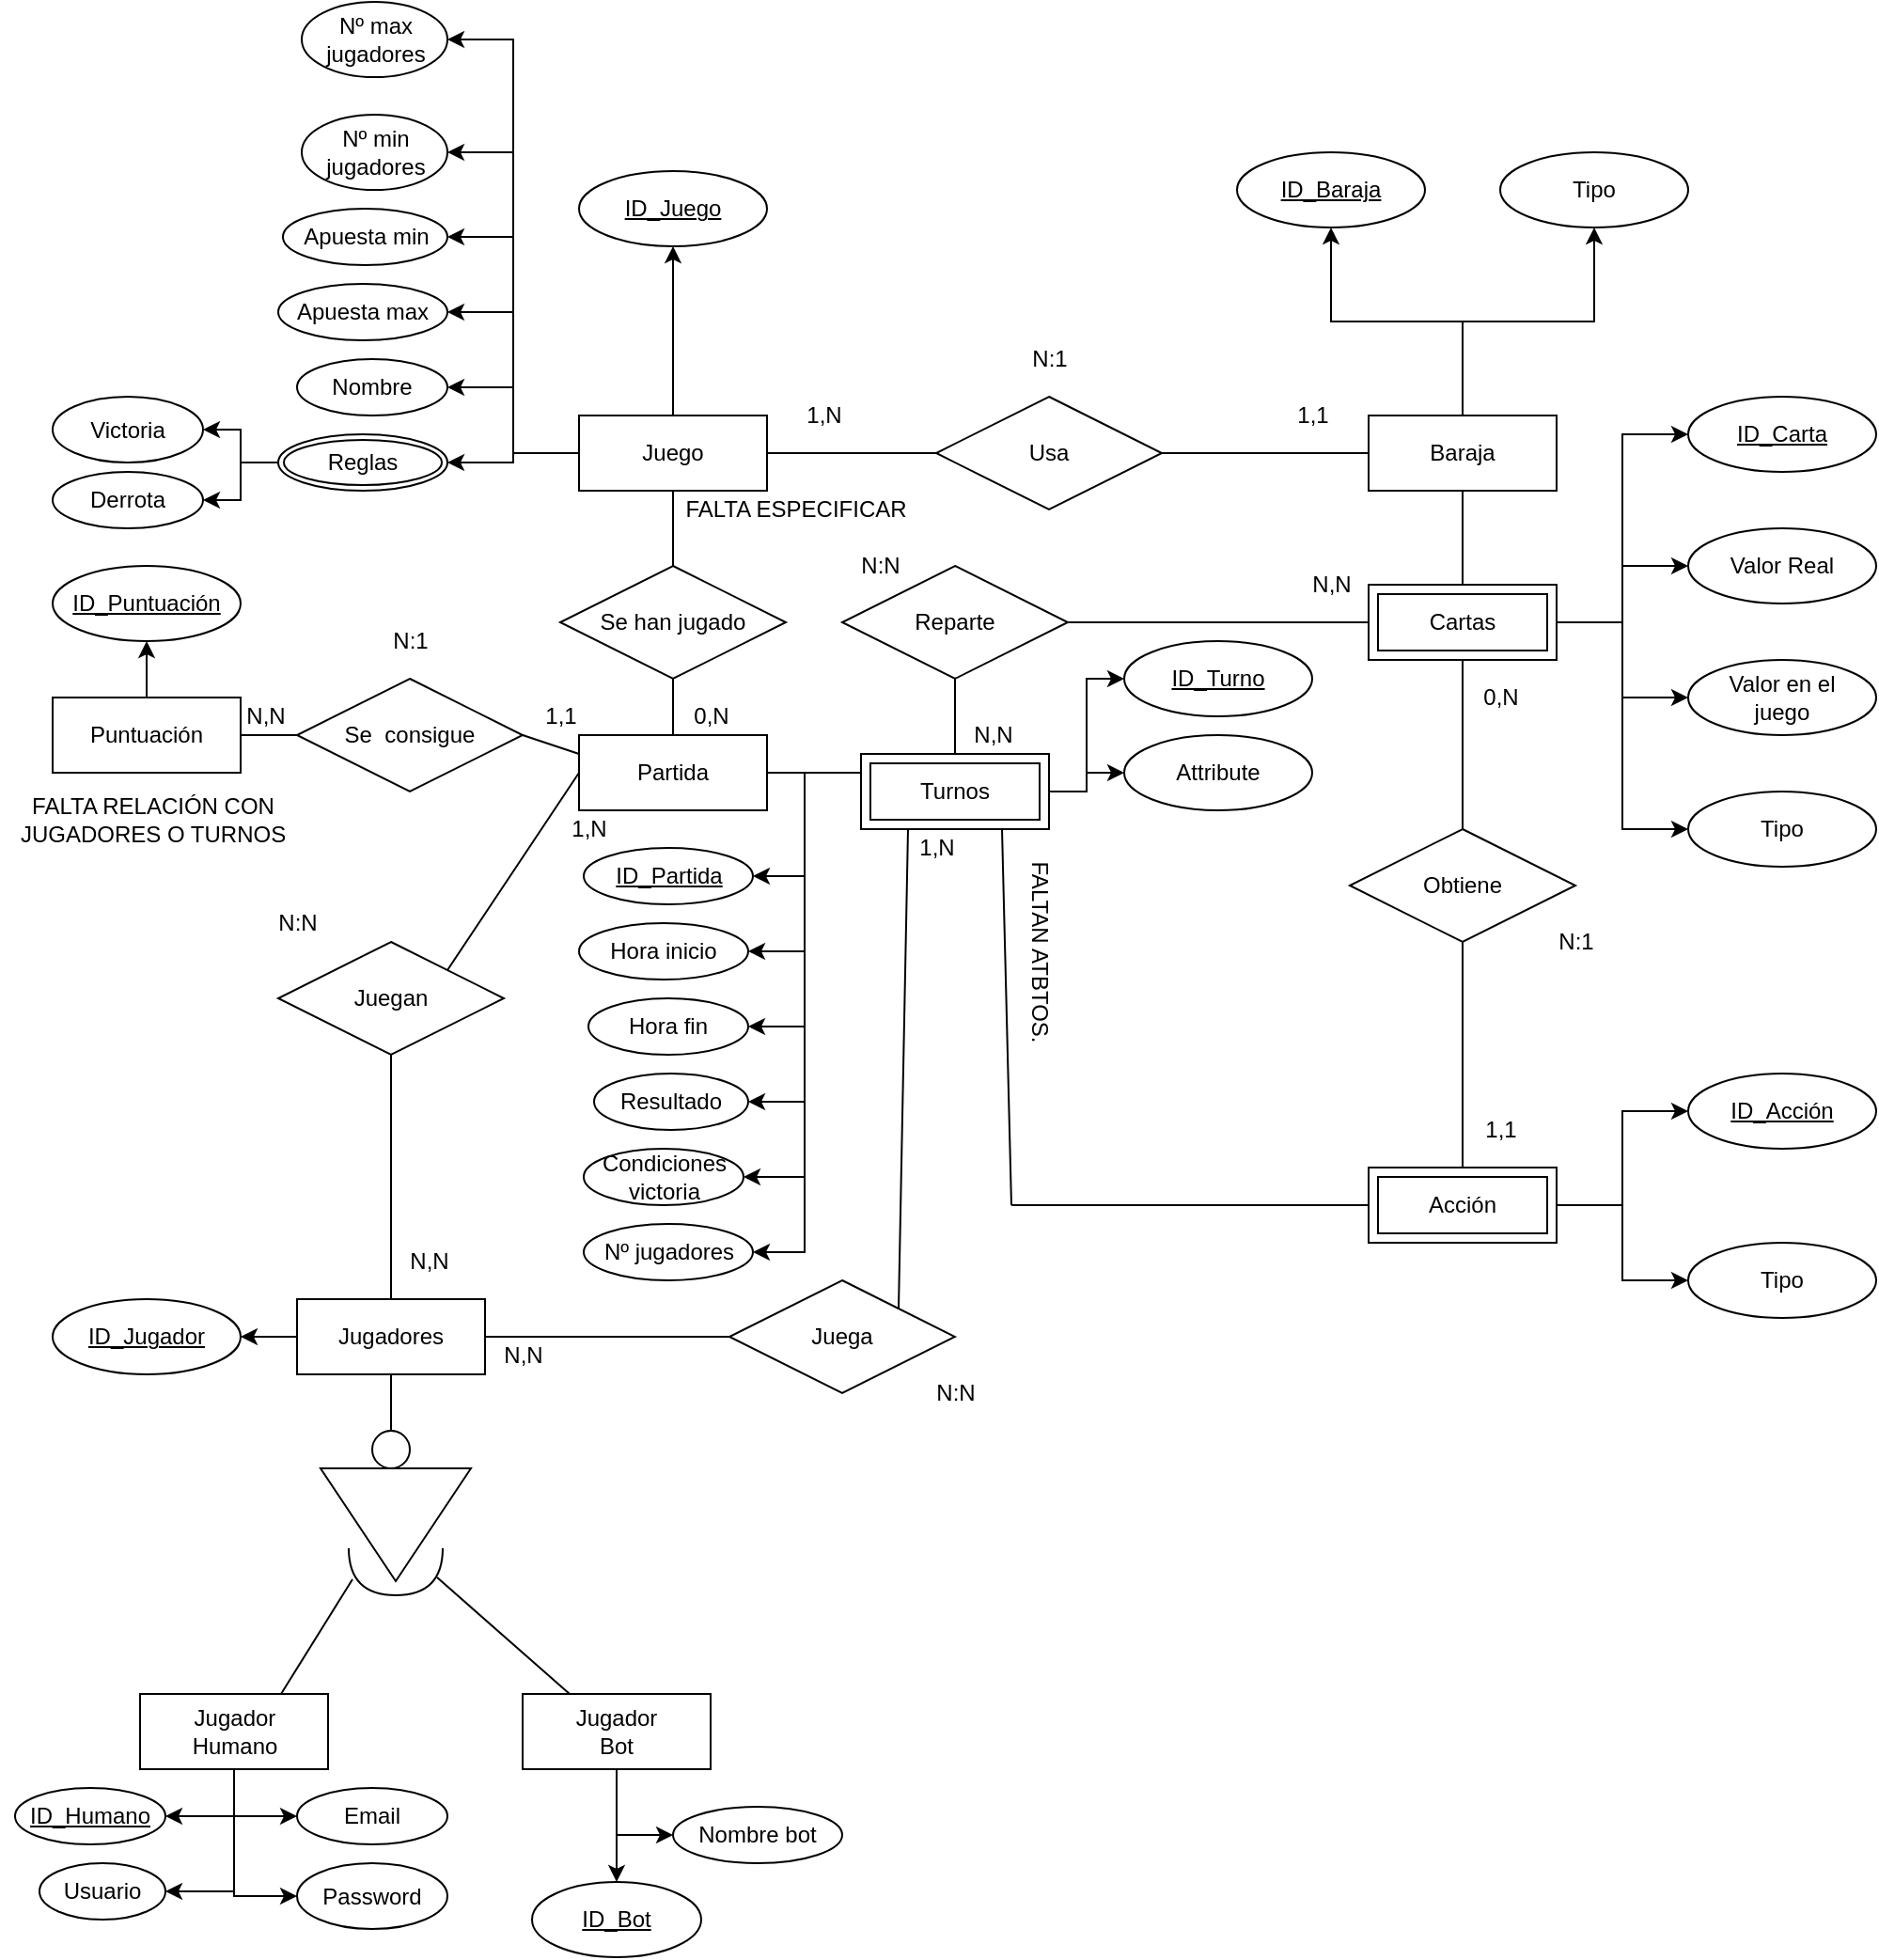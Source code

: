 <mxfile version="13.10.8" type="google"><diagram id="78fa8_qQ4C8IbGv7Pyop" name="Page-1"><mxGraphModel dx="730" dy="1833" grid="1" gridSize="10" guides="1" tooltips="1" connect="1" arrows="1" fold="1" page="1" pageScale="1" pageWidth="850" pageHeight="1100" math="0" shadow="0"><root><mxCell id="0"/><mxCell id="1" parent="0"/><mxCell id="yFO5Bxpezt49NgVYLR6p-1" style="edgeStyle=orthogonalEdgeStyle;rounded=0;orthogonalLoop=1;jettySize=auto;html=1;exitX=0.5;exitY=0;exitDx=0;exitDy=0;entryX=0.5;entryY=1;entryDx=0;entryDy=0;" edge="1" parent="1" source="BV622JhSCbt6r-4hF3pL-1" target="BV622JhSCbt6r-4hF3pL-41"><mxGeometry relative="1" as="geometry"/></mxCell><mxCell id="yFO5Bxpezt49NgVYLR6p-16" style="edgeStyle=orthogonalEdgeStyle;rounded=0;orthogonalLoop=1;jettySize=auto;html=1;exitX=0;exitY=0.5;exitDx=0;exitDy=0;entryX=1;entryY=0.5;entryDx=0;entryDy=0;" edge="1" parent="1" source="BV622JhSCbt6r-4hF3pL-1" target="yFO5Bxpezt49NgVYLR6p-12"><mxGeometry relative="1" as="geometry"/></mxCell><mxCell id="yFO5Bxpezt49NgVYLR6p-17" style="edgeStyle=orthogonalEdgeStyle;rounded=0;orthogonalLoop=1;jettySize=auto;html=1;exitX=0;exitY=0.5;exitDx=0;exitDy=0;entryX=1;entryY=0.5;entryDx=0;entryDy=0;" edge="1" parent="1" source="BV622JhSCbt6r-4hF3pL-1" target="yFO5Bxpezt49NgVYLR6p-13"><mxGeometry relative="1" as="geometry"/></mxCell><mxCell id="yFO5Bxpezt49NgVYLR6p-18" style="edgeStyle=orthogonalEdgeStyle;rounded=0;orthogonalLoop=1;jettySize=auto;html=1;exitX=0;exitY=0.5;exitDx=0;exitDy=0;entryX=1;entryY=0.5;entryDx=0;entryDy=0;" edge="1" parent="1" source="BV622JhSCbt6r-4hF3pL-1" target="yFO5Bxpezt49NgVYLR6p-14"><mxGeometry relative="1" as="geometry"/></mxCell><mxCell id="yFO5Bxpezt49NgVYLR6p-19" style="edgeStyle=orthogonalEdgeStyle;rounded=0;orthogonalLoop=1;jettySize=auto;html=1;exitX=0;exitY=0.5;exitDx=0;exitDy=0;entryX=1;entryY=0.5;entryDx=0;entryDy=0;" edge="1" parent="1" source="BV622JhSCbt6r-4hF3pL-1" target="yFO5Bxpezt49NgVYLR6p-15"><mxGeometry relative="1" as="geometry"/></mxCell><mxCell id="yFO5Bxpezt49NgVYLR6p-24" style="edgeStyle=orthogonalEdgeStyle;rounded=0;orthogonalLoop=1;jettySize=auto;html=1;exitX=0;exitY=0.5;exitDx=0;exitDy=0;entryX=1;entryY=0.5;entryDx=0;entryDy=0;" edge="1" parent="1" source="BV622JhSCbt6r-4hF3pL-1" target="yFO5Bxpezt49NgVYLR6p-23"><mxGeometry relative="1" as="geometry"/></mxCell><mxCell id="yFO5Bxpezt49NgVYLR6p-25" style="edgeStyle=orthogonalEdgeStyle;rounded=0;orthogonalLoop=1;jettySize=auto;html=1;exitX=0;exitY=0.5;exitDx=0;exitDy=0;entryX=1;entryY=0.5;entryDx=0;entryDy=0;" edge="1" parent="1" source="BV622JhSCbt6r-4hF3pL-1" target="yFO5Bxpezt49NgVYLR6p-22"><mxGeometry relative="1" as="geometry"/></mxCell><mxCell id="BV622JhSCbt6r-4hF3pL-1" value="Juego" style="whiteSpace=wrap;html=1;align=center;" parent="1" vertex="1"><mxGeometry x="310" y="60" width="100" height="40" as="geometry"/></mxCell><mxCell id="yFO5Bxpezt49NgVYLR6p-56" style="edgeStyle=orthogonalEdgeStyle;rounded=0;orthogonalLoop=1;jettySize=auto;html=1;exitX=1;exitY=0.5;exitDx=0;exitDy=0;entryX=1;entryY=0.5;entryDx=0;entryDy=0;" edge="1" parent="1" source="BV622JhSCbt6r-4hF3pL-2" target="BV622JhSCbt6r-4hF3pL-42"><mxGeometry relative="1" as="geometry"/></mxCell><mxCell id="yFO5Bxpezt49NgVYLR6p-57" style="edgeStyle=orthogonalEdgeStyle;rounded=0;orthogonalLoop=1;jettySize=auto;html=1;exitX=1;exitY=0.5;exitDx=0;exitDy=0;entryX=1;entryY=0.5;entryDx=0;entryDy=0;" edge="1" parent="1" source="BV622JhSCbt6r-4hF3pL-2" target="yFO5Bxpezt49NgVYLR6p-44"><mxGeometry relative="1" as="geometry"/></mxCell><mxCell id="yFO5Bxpezt49NgVYLR6p-58" style="edgeStyle=orthogonalEdgeStyle;rounded=0;orthogonalLoop=1;jettySize=auto;html=1;exitX=1;exitY=0.5;exitDx=0;exitDy=0;entryX=1;entryY=0.5;entryDx=0;entryDy=0;" edge="1" parent="1" source="BV622JhSCbt6r-4hF3pL-2" target="yFO5Bxpezt49NgVYLR6p-47"><mxGeometry relative="1" as="geometry"/></mxCell><mxCell id="yFO5Bxpezt49NgVYLR6p-59" style="edgeStyle=orthogonalEdgeStyle;rounded=0;orthogonalLoop=1;jettySize=auto;html=1;exitX=1;exitY=0.5;exitDx=0;exitDy=0;entryX=1;entryY=0.5;entryDx=0;entryDy=0;" edge="1" parent="1" source="BV622JhSCbt6r-4hF3pL-2" target="yFO5Bxpezt49NgVYLR6p-49"><mxGeometry relative="1" as="geometry"/></mxCell><mxCell id="yFO5Bxpezt49NgVYLR6p-60" style="edgeStyle=orthogonalEdgeStyle;rounded=0;orthogonalLoop=1;jettySize=auto;html=1;exitX=1;exitY=0.5;exitDx=0;exitDy=0;entryX=1;entryY=0.5;entryDx=0;entryDy=0;" edge="1" parent="1" source="BV622JhSCbt6r-4hF3pL-2" target="yFO5Bxpezt49NgVYLR6p-54"><mxGeometry relative="1" as="geometry"/></mxCell><mxCell id="yFO5Bxpezt49NgVYLR6p-63" style="edgeStyle=orthogonalEdgeStyle;rounded=0;orthogonalLoop=1;jettySize=auto;html=1;exitX=1;exitY=0.5;exitDx=0;exitDy=0;entryX=1;entryY=0.5;entryDx=0;entryDy=0;" edge="1" parent="1" source="BV622JhSCbt6r-4hF3pL-2" target="yFO5Bxpezt49NgVYLR6p-62"><mxGeometry relative="1" as="geometry"/></mxCell><mxCell id="BV622JhSCbt6r-4hF3pL-2" value="Partida" style="whiteSpace=wrap;html=1;align=center;" parent="1" vertex="1"><mxGeometry x="310" y="230" width="100" height="40" as="geometry"/></mxCell><mxCell id="BV622JhSCbt6r-4hF3pL-3" value="Se han jugado" style="shape=rhombus;perimeter=rhombusPerimeter;whiteSpace=wrap;html=1;align=center;" parent="1" vertex="1"><mxGeometry x="300" y="140" width="120" height="60" as="geometry"/></mxCell><mxCell id="BV622JhSCbt6r-4hF3pL-57" style="edgeStyle=orthogonalEdgeStyle;rounded=0;orthogonalLoop=1;jettySize=auto;html=1;exitX=0;exitY=0.5;exitDx=0;exitDy=0;entryX=1;entryY=0.5;entryDx=0;entryDy=0;" parent="1" source="BV622JhSCbt6r-4hF3pL-4" target="BV622JhSCbt6r-4hF3pL-49" edge="1"><mxGeometry relative="1" as="geometry"/></mxCell><mxCell id="BV622JhSCbt6r-4hF3pL-4" value="Jugadores" style="whiteSpace=wrap;html=1;align=center;" parent="1" vertex="1"><mxGeometry x="160" y="530" width="100" height="40" as="geometry"/></mxCell><mxCell id="BV622JhSCbt6r-4hF3pL-5" value="Juegan" style="shape=rhombus;perimeter=rhombusPerimeter;whiteSpace=wrap;html=1;align=center;" parent="1" vertex="1"><mxGeometry x="150" y="340" width="120" height="60" as="geometry"/></mxCell><mxCell id="BV622JhSCbt6r-4hF3pL-6" value="" style="triangle;whiteSpace=wrap;html=1;rotation=90;" parent="1" vertex="1"><mxGeometry x="182.5" y="610" width="60" height="80" as="geometry"/></mxCell><mxCell id="BV622JhSCbt6r-4hF3pL-7" value="" style="ellipse;whiteSpace=wrap;html=1;aspect=fixed;" parent="1" vertex="1"><mxGeometry x="200" y="600" width="20" height="20" as="geometry"/></mxCell><mxCell id="BV622JhSCbt6r-4hF3pL-8" value="" style="shape=requiredInterface;html=1;verticalLabelPosition=bottom;rotation=90;" parent="1" vertex="1"><mxGeometry x="200" y="650" width="25" height="50" as="geometry"/></mxCell><mxCell id="BV622JhSCbt6r-4hF3pL-9" value="" style="endArrow=none;html=1;rounded=0;exitX=1;exitY=0;exitDx=0;exitDy=0;entryX=0;entryY=0.5;entryDx=0;entryDy=0;" parent="1" source="BV622JhSCbt6r-4hF3pL-5" target="BV622JhSCbt6r-4hF3pL-2" edge="1"><mxGeometry relative="1" as="geometry"><mxPoint x="140" y="310" as="sourcePoint"/><mxPoint x="300" y="280" as="targetPoint"/></mxGeometry></mxCell><mxCell id="BV622JhSCbt6r-4hF3pL-10" value="" style="endArrow=none;html=1;rounded=0;exitX=0.5;exitY=1;exitDx=0;exitDy=0;entryX=0.5;entryY=0;entryDx=0;entryDy=0;" parent="1" source="BV622JhSCbt6r-4hF3pL-1" target="BV622JhSCbt6r-4hF3pL-3" edge="1"><mxGeometry relative="1" as="geometry"><mxPoint x="210" y="320" as="sourcePoint"/><mxPoint x="370" y="320" as="targetPoint"/></mxGeometry></mxCell><mxCell id="BV622JhSCbt6r-4hF3pL-11" value="" style="endArrow=none;html=1;rounded=0;exitX=0.5;exitY=1;exitDx=0;exitDy=0;entryX=0.5;entryY=0;entryDx=0;entryDy=0;" parent="1" source="BV622JhSCbt6r-4hF3pL-3" target="BV622JhSCbt6r-4hF3pL-2" edge="1"><mxGeometry relative="1" as="geometry"><mxPoint x="320" y="330" as="sourcePoint"/><mxPoint x="480" y="330" as="targetPoint"/></mxGeometry></mxCell><mxCell id="BV622JhSCbt6r-4hF3pL-12" value="" style="endArrow=none;html=1;rounded=0;exitX=0.5;exitY=1;exitDx=0;exitDy=0;entryX=0.5;entryY=0;entryDx=0;entryDy=0;" parent="1" source="BV622JhSCbt6r-4hF3pL-5" target="BV622JhSCbt6r-4hF3pL-4" edge="1"><mxGeometry relative="1" as="geometry"><mxPoint x="140" y="310" as="sourcePoint"/><mxPoint x="300" y="310" as="targetPoint"/></mxGeometry></mxCell><mxCell id="BV622JhSCbt6r-4hF3pL-13" value="" style="endArrow=none;html=1;rounded=0;exitX=0.5;exitY=1;exitDx=0;exitDy=0;entryX=0.5;entryY=0;entryDx=0;entryDy=0;" parent="1" source="BV622JhSCbt6r-4hF3pL-4" target="BV622JhSCbt6r-4hF3pL-7" edge="1"><mxGeometry relative="1" as="geometry"><mxPoint x="370" y="410" as="sourcePoint"/><mxPoint x="530" y="410" as="targetPoint"/></mxGeometry></mxCell><mxCell id="BV622JhSCbt6r-4hF3pL-14" value="Usa" style="shape=rhombus;perimeter=rhombusPerimeter;whiteSpace=wrap;html=1;align=center;" parent="1" vertex="1"><mxGeometry x="500" y="50" width="120" height="60" as="geometry"/></mxCell><mxCell id="BV622JhSCbt6r-4hF3pL-54" style="edgeStyle=orthogonalEdgeStyle;rounded=0;orthogonalLoop=1;jettySize=auto;html=1;exitX=0.5;exitY=0;exitDx=0;exitDy=0;entryX=0.5;entryY=1;entryDx=0;entryDy=0;" parent="1" source="BV622JhSCbt6r-4hF3pL-15" target="BV622JhSCbt6r-4hF3pL-44" edge="1"><mxGeometry relative="1" as="geometry"/></mxCell><mxCell id="BV622JhSCbt6r-4hF3pL-68" style="edgeStyle=orthogonalEdgeStyle;rounded=0;orthogonalLoop=1;jettySize=auto;html=1;exitX=0.5;exitY=0;exitDx=0;exitDy=0;entryX=0.5;entryY=1;entryDx=0;entryDy=0;" parent="1" source="BV622JhSCbt6r-4hF3pL-15" target="BV622JhSCbt6r-4hF3pL-67" edge="1"><mxGeometry relative="1" as="geometry"/></mxCell><mxCell id="BV622JhSCbt6r-4hF3pL-15" value="Baraja" style="whiteSpace=wrap;html=1;align=center;" parent="1" vertex="1"><mxGeometry x="730" y="60" width="100" height="40" as="geometry"/></mxCell><mxCell id="BV622JhSCbt6r-4hF3pL-53" style="edgeStyle=orthogonalEdgeStyle;rounded=0;orthogonalLoop=1;jettySize=auto;html=1;exitX=1;exitY=0.5;exitDx=0;exitDy=0;entryX=0;entryY=0.5;entryDx=0;entryDy=0;" parent="1" source="BV622JhSCbt6r-4hF3pL-16" target="BV622JhSCbt6r-4hF3pL-52" edge="1"><mxGeometry relative="1" as="geometry"><mxPoint x="850" y="120" as="targetPoint"/></mxGeometry></mxCell><mxCell id="BV622JhSCbt6r-4hF3pL-59" style="edgeStyle=orthogonalEdgeStyle;rounded=0;orthogonalLoop=1;jettySize=auto;html=1;exitX=1;exitY=0.5;exitDx=0;exitDy=0;entryX=0;entryY=0.5;entryDx=0;entryDy=0;" parent="1" source="BV622JhSCbt6r-4hF3pL-16" target="BV622JhSCbt6r-4hF3pL-58" edge="1"><mxGeometry relative="1" as="geometry"/></mxCell><mxCell id="BV622JhSCbt6r-4hF3pL-61" style="edgeStyle=orthogonalEdgeStyle;rounded=0;orthogonalLoop=1;jettySize=auto;html=1;exitX=1;exitY=0.5;exitDx=0;exitDy=0;" parent="1" source="BV622JhSCbt6r-4hF3pL-16" target="BV622JhSCbt6r-4hF3pL-60" edge="1"><mxGeometry relative="1" as="geometry"/></mxCell><mxCell id="BV622JhSCbt6r-4hF3pL-63" style="edgeStyle=orthogonalEdgeStyle;rounded=0;orthogonalLoop=1;jettySize=auto;html=1;exitX=1;exitY=0.5;exitDx=0;exitDy=0;entryX=0;entryY=0.5;entryDx=0;entryDy=0;" parent="1" source="BV622JhSCbt6r-4hF3pL-16" target="BV622JhSCbt6r-4hF3pL-62" edge="1"><mxGeometry relative="1" as="geometry"/></mxCell><mxCell id="BV622JhSCbt6r-4hF3pL-16" value="Cartas" style="shape=ext;margin=3;double=1;whiteSpace=wrap;html=1;align=center;" parent="1" vertex="1"><mxGeometry x="730" y="150" width="100" height="40" as="geometry"/></mxCell><mxCell id="BV622JhSCbt6r-4hF3pL-70" style="edgeStyle=orthogonalEdgeStyle;rounded=0;orthogonalLoop=1;jettySize=auto;html=1;exitX=1;exitY=0.5;exitDx=0;exitDy=0;entryX=0;entryY=0.5;entryDx=0;entryDy=0;" parent="1" source="BV622JhSCbt6r-4hF3pL-17" target="BV622JhSCbt6r-4hF3pL-48" edge="1"><mxGeometry relative="1" as="geometry"/></mxCell><mxCell id="BV622JhSCbt6r-4hF3pL-72" style="edgeStyle=orthogonalEdgeStyle;rounded=0;orthogonalLoop=1;jettySize=auto;html=1;exitX=1;exitY=0.5;exitDx=0;exitDy=0;entryX=0;entryY=0.5;entryDx=0;entryDy=0;" parent="1" source="BV622JhSCbt6r-4hF3pL-17" target="BV622JhSCbt6r-4hF3pL-71" edge="1"><mxGeometry relative="1" as="geometry"/></mxCell><mxCell id="BV622JhSCbt6r-4hF3pL-17" value="Turnos" style="shape=ext;margin=3;double=1;whiteSpace=wrap;html=1;align=center;" parent="1" vertex="1"><mxGeometry x="460" y="240" width="100" height="40" as="geometry"/></mxCell><mxCell id="BV622JhSCbt6r-4hF3pL-65" style="edgeStyle=orthogonalEdgeStyle;rounded=0;orthogonalLoop=1;jettySize=auto;html=1;exitX=1;exitY=0.5;exitDx=0;exitDy=0;entryX=0;entryY=0.5;entryDx=0;entryDy=0;" parent="1" source="BV622JhSCbt6r-4hF3pL-18" target="BV622JhSCbt6r-4hF3pL-43" edge="1"><mxGeometry relative="1" as="geometry"/></mxCell><mxCell id="BV622JhSCbt6r-4hF3pL-66" style="edgeStyle=orthogonalEdgeStyle;rounded=0;orthogonalLoop=1;jettySize=auto;html=1;exitX=1;exitY=0.5;exitDx=0;exitDy=0;entryX=0;entryY=0.5;entryDx=0;entryDy=0;" parent="1" source="BV622JhSCbt6r-4hF3pL-18" target="BV622JhSCbt6r-4hF3pL-64" edge="1"><mxGeometry relative="1" as="geometry"/></mxCell><mxCell id="BV622JhSCbt6r-4hF3pL-18" value="Acción" style="shape=ext;margin=3;double=1;whiteSpace=wrap;html=1;align=center;" parent="1" vertex="1"><mxGeometry x="730" y="460" width="100" height="40" as="geometry"/></mxCell><mxCell id="BV622JhSCbt6r-4hF3pL-19" value="Obtiene" style="shape=rhombus;perimeter=rhombusPerimeter;whiteSpace=wrap;html=1;align=center;" parent="1" vertex="1"><mxGeometry x="720" y="280" width="120" height="60" as="geometry"/></mxCell><mxCell id="BV622JhSCbt6r-4hF3pL-20" value="" style="endArrow=none;html=1;rounded=0;exitX=1;exitY=0.5;exitDx=0;exitDy=0;entryX=0;entryY=0.25;entryDx=0;entryDy=0;" parent="1" source="BV622JhSCbt6r-4hF3pL-2" target="BV622JhSCbt6r-4hF3pL-17" edge="1"><mxGeometry relative="1" as="geometry"><mxPoint x="450" y="370" as="sourcePoint"/><mxPoint x="610" y="370" as="targetPoint"/></mxGeometry></mxCell><mxCell id="BV622JhSCbt6r-4hF3pL-21" value="" style="endArrow=none;html=1;rounded=0;entryX=0;entryY=0.5;entryDx=0;entryDy=0;" parent="1" target="BV622JhSCbt6r-4hF3pL-18" edge="1"><mxGeometry relative="1" as="geometry"><mxPoint x="540" y="480" as="sourcePoint"/><mxPoint x="510" y="310" as="targetPoint"/></mxGeometry></mxCell><mxCell id="BV622JhSCbt6r-4hF3pL-22" value="" style="endArrow=none;html=1;rounded=0;exitX=1;exitY=0.5;exitDx=0;exitDy=0;entryX=0;entryY=0.5;entryDx=0;entryDy=0;" parent="1" source="BV622JhSCbt6r-4hF3pL-1" target="BV622JhSCbt6r-4hF3pL-14" edge="1"><mxGeometry relative="1" as="geometry"><mxPoint x="600" y="460" as="sourcePoint"/><mxPoint x="760" y="460" as="targetPoint"/></mxGeometry></mxCell><mxCell id="BV622JhSCbt6r-4hF3pL-23" value="" style="endArrow=none;html=1;rounded=0;exitX=1;exitY=0.5;exitDx=0;exitDy=0;entryX=0;entryY=0.5;entryDx=0;entryDy=0;" parent="1" source="BV622JhSCbt6r-4hF3pL-14" target="BV622JhSCbt6r-4hF3pL-15" edge="1"><mxGeometry relative="1" as="geometry"><mxPoint x="660" y="80" as="sourcePoint"/><mxPoint x="950" y="280" as="targetPoint"/></mxGeometry></mxCell><mxCell id="BV622JhSCbt6r-4hF3pL-24" value="" style="endArrow=none;html=1;rounded=0;exitX=0.5;exitY=1;exitDx=0;exitDy=0;entryX=0.5;entryY=0;entryDx=0;entryDy=0;" parent="1" source="BV622JhSCbt6r-4hF3pL-15" target="BV622JhSCbt6r-4hF3pL-16" edge="1"><mxGeometry relative="1" as="geometry"><mxPoint x="780" y="250" as="sourcePoint"/><mxPoint x="940" y="250" as="targetPoint"/></mxGeometry></mxCell><mxCell id="BV622JhSCbt6r-4hF3pL-25" value="" style="endArrow=none;html=1;rounded=0;exitX=0.5;exitY=1;exitDx=0;exitDy=0;entryX=0.5;entryY=0;entryDx=0;entryDy=0;" parent="1" source="BV622JhSCbt6r-4hF3pL-16" target="BV622JhSCbt6r-4hF3pL-19" edge="1"><mxGeometry relative="1" as="geometry"><mxPoint x="730" y="250" as="sourcePoint"/><mxPoint x="890" y="250" as="targetPoint"/></mxGeometry></mxCell><mxCell id="BV622JhSCbt6r-4hF3pL-26" value="" style="endArrow=none;html=1;rounded=0;exitX=0.5;exitY=0;exitDx=0;exitDy=0;entryX=0.5;entryY=1;entryDx=0;entryDy=0;" parent="1" source="BV622JhSCbt6r-4hF3pL-18" target="BV622JhSCbt6r-4hF3pL-19" edge="1"><mxGeometry relative="1" as="geometry"><mxPoint x="590" y="450" as="sourcePoint"/><mxPoint x="750" y="450" as="targetPoint"/></mxGeometry></mxCell><mxCell id="yFO5Bxpezt49NgVYLR6p-37" style="edgeStyle=orthogonalEdgeStyle;rounded=0;orthogonalLoop=1;jettySize=auto;html=1;exitX=0.5;exitY=1;exitDx=0;exitDy=0;entryX=0;entryY=0.5;entryDx=0;entryDy=0;" edge="1" parent="1" source="BV622JhSCbt6r-4hF3pL-27" target="yFO5Bxpezt49NgVYLR6p-36"><mxGeometry relative="1" as="geometry"/></mxCell><mxCell id="yFO5Bxpezt49NgVYLR6p-38" style="edgeStyle=orthogonalEdgeStyle;rounded=0;orthogonalLoop=1;jettySize=auto;html=1;exitX=0.5;exitY=1;exitDx=0;exitDy=0;entryX=1;entryY=0.5;entryDx=0;entryDy=0;" edge="1" parent="1" source="BV622JhSCbt6r-4hF3pL-27" target="BV622JhSCbt6r-4hF3pL-45"><mxGeometry relative="1" as="geometry"/></mxCell><mxCell id="yFO5Bxpezt49NgVYLR6p-39" style="edgeStyle=orthogonalEdgeStyle;rounded=0;orthogonalLoop=1;jettySize=auto;html=1;exitX=0.5;exitY=1;exitDx=0;exitDy=0;entryX=1;entryY=0.5;entryDx=0;entryDy=0;" edge="1" parent="1" source="BV622JhSCbt6r-4hF3pL-27" target="yFO5Bxpezt49NgVYLR6p-32"><mxGeometry relative="1" as="geometry"/></mxCell><mxCell id="yFO5Bxpezt49NgVYLR6p-40" style="edgeStyle=orthogonalEdgeStyle;rounded=0;orthogonalLoop=1;jettySize=auto;html=1;exitX=0.5;exitY=1;exitDx=0;exitDy=0;entryX=0;entryY=0.5;entryDx=0;entryDy=0;" edge="1" parent="1" source="BV622JhSCbt6r-4hF3pL-27" target="yFO5Bxpezt49NgVYLR6p-34"><mxGeometry relative="1" as="geometry"/></mxCell><mxCell id="BV622JhSCbt6r-4hF3pL-27" value="&lt;div&gt;Jugador&lt;/div&gt;&lt;div&gt;Humano&lt;br&gt;&lt;/div&gt;" style="whiteSpace=wrap;html=1;align=center;" parent="1" vertex="1"><mxGeometry x="76.5" y="740" width="100" height="40" as="geometry"/></mxCell><mxCell id="BV622JhSCbt6r-4hF3pL-73" style="edgeStyle=orthogonalEdgeStyle;rounded=0;orthogonalLoop=1;jettySize=auto;html=1;exitX=0.5;exitY=1;exitDx=0;exitDy=0;entryX=0.5;entryY=0;entryDx=0;entryDy=0;" parent="1" source="BV622JhSCbt6r-4hF3pL-28" target="BV622JhSCbt6r-4hF3pL-46" edge="1"><mxGeometry relative="1" as="geometry"/></mxCell><mxCell id="yFO5Bxpezt49NgVYLR6p-42" style="edgeStyle=orthogonalEdgeStyle;rounded=0;orthogonalLoop=1;jettySize=auto;html=1;exitX=0.5;exitY=1;exitDx=0;exitDy=0;entryX=0;entryY=0.5;entryDx=0;entryDy=0;" edge="1" parent="1" source="BV622JhSCbt6r-4hF3pL-28" target="yFO5Bxpezt49NgVYLR6p-41"><mxGeometry relative="1" as="geometry"/></mxCell><mxCell id="BV622JhSCbt6r-4hF3pL-28" value="&lt;div&gt;Jugador&lt;/div&gt;&lt;div&gt;Bot&lt;br&gt;&lt;/div&gt;" style="whiteSpace=wrap;html=1;align=center;" parent="1" vertex="1"><mxGeometry x="280" y="740" width="100" height="40" as="geometry"/></mxCell><mxCell id="BV622JhSCbt6r-4hF3pL-29" value="" style="endArrow=none;html=1;rounded=0;exitX=0.75;exitY=0;exitDx=0;exitDy=0;entryX=0.66;entryY=0.96;entryDx=0;entryDy=0;entryPerimeter=0;" parent="1" source="BV622JhSCbt6r-4hF3pL-27" target="BV622JhSCbt6r-4hF3pL-8" edge="1"><mxGeometry relative="1" as="geometry"><mxPoint x="70" y="510" as="sourcePoint"/><mxPoint x="230" y="510" as="targetPoint"/></mxGeometry></mxCell><mxCell id="BV622JhSCbt6r-4hF3pL-30" value="" style="endArrow=none;html=1;rounded=0;entryX=0.25;entryY=0;entryDx=0;entryDy=0;exitX=0.62;exitY=0.06;exitDx=0;exitDy=0;exitPerimeter=0;" parent="1" source="BV622JhSCbt6r-4hF3pL-8" target="BV622JhSCbt6r-4hF3pL-28" edge="1"><mxGeometry relative="1" as="geometry"><mxPoint x="260" y="500" as="sourcePoint"/><mxPoint x="420" y="500" as="targetPoint"/></mxGeometry></mxCell><mxCell id="BV622JhSCbt6r-4hF3pL-31" value="Reparte" style="shape=rhombus;perimeter=rhombusPerimeter;whiteSpace=wrap;html=1;align=center;" parent="1" vertex="1"><mxGeometry x="450" y="140" width="120" height="60" as="geometry"/></mxCell><mxCell id="BV622JhSCbt6r-4hF3pL-32" value="" style="endArrow=none;html=1;rounded=0;exitX=0.5;exitY=0;exitDx=0;exitDy=0;entryX=0.5;entryY=1;entryDx=0;entryDy=0;" parent="1" source="BV622JhSCbt6r-4hF3pL-17" target="BV622JhSCbt6r-4hF3pL-31" edge="1"><mxGeometry relative="1" as="geometry"><mxPoint x="420" y="200" as="sourcePoint"/><mxPoint x="580" y="200" as="targetPoint"/></mxGeometry></mxCell><mxCell id="BV622JhSCbt6r-4hF3pL-33" value="" style="endArrow=none;html=1;rounded=0;exitX=1;exitY=0.5;exitDx=0;exitDy=0;entryX=0;entryY=0.5;entryDx=0;entryDy=0;" parent="1" source="BV622JhSCbt6r-4hF3pL-31" target="BV622JhSCbt6r-4hF3pL-16" edge="1"><mxGeometry relative="1" as="geometry"><mxPoint x="660" y="170" as="sourcePoint"/><mxPoint x="820" y="230" as="targetPoint"/></mxGeometry></mxCell><mxCell id="BV622JhSCbt6r-4hF3pL-34" value="" style="endArrow=none;html=1;rounded=0;exitX=1;exitY=0.5;exitDx=0;exitDy=0;entryX=0;entryY=0.5;entryDx=0;entryDy=0;" parent="1" source="BV622JhSCbt6r-4hF3pL-4" target="BV622JhSCbt6r-4hF3pL-35" edge="1"><mxGeometry relative="1" as="geometry"><mxPoint x="350" y="410" as="sourcePoint"/><mxPoint x="335" y="440" as="targetPoint"/></mxGeometry></mxCell><mxCell id="BV622JhSCbt6r-4hF3pL-35" value="Juega" style="shape=rhombus;perimeter=rhombusPerimeter;whiteSpace=wrap;html=1;align=center;" parent="1" vertex="1"><mxGeometry x="390" y="520" width="120" height="60" as="geometry"/></mxCell><mxCell id="BV622JhSCbt6r-4hF3pL-37" value="" style="endArrow=none;html=1;rounded=0;entryX=0.25;entryY=1;entryDx=0;entryDy=0;exitX=1;exitY=0;exitDx=0;exitDy=0;" parent="1" source="BV622JhSCbt6r-4hF3pL-35" target="BV622JhSCbt6r-4hF3pL-17" edge="1"><mxGeometry relative="1" as="geometry"><mxPoint x="400" y="325" as="sourcePoint"/><mxPoint x="510" y="410" as="targetPoint"/></mxGeometry></mxCell><mxCell id="BV622JhSCbt6r-4hF3pL-41" value="ID_Juego" style="ellipse;whiteSpace=wrap;html=1;align=center;fontStyle=4;" parent="1" vertex="1"><mxGeometry x="310" y="-70" width="100" height="40" as="geometry"/></mxCell><mxCell id="BV622JhSCbt6r-4hF3pL-43" value="ID_Acción" style="ellipse;whiteSpace=wrap;html=1;align=center;fontStyle=4;" parent="1" vertex="1"><mxGeometry x="900" y="410" width="100" height="40" as="geometry"/></mxCell><mxCell id="BV622JhSCbt6r-4hF3pL-44" value="ID_Baraja" style="ellipse;whiteSpace=wrap;html=1;align=center;fontStyle=4;" parent="1" vertex="1"><mxGeometry x="660" y="-80" width="100" height="40" as="geometry"/></mxCell><mxCell id="BV622JhSCbt6r-4hF3pL-45" value="ID_Humano" style="ellipse;whiteSpace=wrap;html=1;align=center;fontStyle=4;" parent="1" vertex="1"><mxGeometry x="10" y="790" width="80" height="30" as="geometry"/></mxCell><mxCell id="BV622JhSCbt6r-4hF3pL-46" value="ID_Bot" style="ellipse;whiteSpace=wrap;html=1;align=center;fontStyle=4;" parent="1" vertex="1"><mxGeometry x="285" y="840" width="90" height="40" as="geometry"/></mxCell><mxCell id="BV622JhSCbt6r-4hF3pL-47" value="ID_Puntuación" style="ellipse;whiteSpace=wrap;html=1;align=center;fontStyle=4;" parent="1" vertex="1"><mxGeometry x="30" y="140" width="100" height="40" as="geometry"/></mxCell><mxCell id="BV622JhSCbt6r-4hF3pL-48" value="ID_Turno" style="ellipse;whiteSpace=wrap;html=1;align=center;fontStyle=4;" parent="1" vertex="1"><mxGeometry x="600" y="180" width="100" height="40" as="geometry"/></mxCell><mxCell id="BV622JhSCbt6r-4hF3pL-49" value="ID_Jugador" style="ellipse;whiteSpace=wrap;html=1;align=center;fontStyle=4;" parent="1" vertex="1"><mxGeometry x="30" y="530" width="100" height="40" as="geometry"/></mxCell><mxCell id="BV622JhSCbt6r-4hF3pL-52" value="ID_Carta" style="ellipse;whiteSpace=wrap;html=1;align=center;fontStyle=4;" parent="1" vertex="1"><mxGeometry x="900" y="50" width="100" height="40" as="geometry"/></mxCell><mxCell id="BV622JhSCbt6r-4hF3pL-58" value="Valor Real" style="ellipse;whiteSpace=wrap;html=1;align=center;" parent="1" vertex="1"><mxGeometry x="900" y="120" width="100" height="40" as="geometry"/></mxCell><mxCell id="BV622JhSCbt6r-4hF3pL-60" value="&lt;div&gt;Valor en el&lt;/div&gt;&lt;div&gt;juego&lt;br&gt;&lt;/div&gt;" style="ellipse;whiteSpace=wrap;html=1;align=center;" parent="1" vertex="1"><mxGeometry x="900" y="190" width="100" height="40" as="geometry"/></mxCell><mxCell id="BV622JhSCbt6r-4hF3pL-62" value="Tipo" style="ellipse;whiteSpace=wrap;html=1;align=center;" parent="1" vertex="1"><mxGeometry x="900" y="260" width="100" height="40" as="geometry"/></mxCell><mxCell id="BV622JhSCbt6r-4hF3pL-64" value="Tipo" style="ellipse;whiteSpace=wrap;html=1;align=center;" parent="1" vertex="1"><mxGeometry x="900" y="500" width="100" height="40" as="geometry"/></mxCell><mxCell id="BV622JhSCbt6r-4hF3pL-67" value="Tipo" style="ellipse;whiteSpace=wrap;html=1;align=center;" parent="1" vertex="1"><mxGeometry x="800" y="-80" width="100" height="40" as="geometry"/></mxCell><mxCell id="BV622JhSCbt6r-4hF3pL-69" value="" style="endArrow=none;html=1;rounded=0;entryX=0.75;entryY=1;entryDx=0;entryDy=0;" parent="1" target="BV622JhSCbt6r-4hF3pL-17" edge="1"><mxGeometry relative="1" as="geometry"><mxPoint x="540" y="480" as="sourcePoint"/><mxPoint x="700" y="420" as="targetPoint"/></mxGeometry></mxCell><mxCell id="BV622JhSCbt6r-4hF3pL-71" value="Attribute" style="ellipse;whiteSpace=wrap;html=1;align=center;" parent="1" vertex="1"><mxGeometry x="600" y="230" width="100" height="40" as="geometry"/></mxCell><mxCell id="yFO5Bxpezt49NgVYLR6p-5" style="edgeStyle=orthogonalEdgeStyle;rounded=0;orthogonalLoop=1;jettySize=auto;html=1;exitX=0.5;exitY=0;exitDx=0;exitDy=0;entryX=0.5;entryY=1;entryDx=0;entryDy=0;" edge="1" parent="1" source="yFO5Bxpezt49NgVYLR6p-4" target="BV622JhSCbt6r-4hF3pL-47"><mxGeometry relative="1" as="geometry"/></mxCell><mxCell id="yFO5Bxpezt49NgVYLR6p-4" value="Puntuación" style="whiteSpace=wrap;html=1;align=center;" vertex="1" parent="1"><mxGeometry x="30" y="210" width="100" height="40" as="geometry"/></mxCell><mxCell id="yFO5Bxpezt49NgVYLR6p-9" value="Se&amp;nbsp; consigue" style="shape=rhombus;perimeter=rhombusPerimeter;whiteSpace=wrap;html=1;align=center;" vertex="1" parent="1"><mxGeometry x="160" y="200" width="120" height="60" as="geometry"/></mxCell><mxCell id="yFO5Bxpezt49NgVYLR6p-10" value="" style="endArrow=none;html=1;rounded=0;exitX=1;exitY=0.5;exitDx=0;exitDy=0;entryX=0;entryY=0.5;entryDx=0;entryDy=0;" edge="1" parent="1" source="yFO5Bxpezt49NgVYLR6p-4" target="yFO5Bxpezt49NgVYLR6p-9"><mxGeometry relative="1" as="geometry"><mxPoint x="210" y="140" as="sourcePoint"/><mxPoint x="370" y="140" as="targetPoint"/></mxGeometry></mxCell><mxCell id="yFO5Bxpezt49NgVYLR6p-11" value="" style="endArrow=none;html=1;rounded=0;exitX=1;exitY=0.5;exitDx=0;exitDy=0;entryX=0;entryY=0.25;entryDx=0;entryDy=0;" edge="1" parent="1" source="yFO5Bxpezt49NgVYLR6p-9" target="BV622JhSCbt6r-4hF3pL-2"><mxGeometry relative="1" as="geometry"><mxPoint x="240" y="170" as="sourcePoint"/><mxPoint x="400" y="170" as="targetPoint"/></mxGeometry></mxCell><mxCell id="yFO5Bxpezt49NgVYLR6p-12" value="Nº max&lt;br&gt;jugadores" style="ellipse;whiteSpace=wrap;html=1;align=center;" vertex="1" parent="1"><mxGeometry x="162.5" y="-160" width="77.5" height="40" as="geometry"/></mxCell><mxCell id="yFO5Bxpezt49NgVYLR6p-13" value="Nº min&lt;br&gt;jugadores" style="ellipse;whiteSpace=wrap;html=1;align=center;" vertex="1" parent="1"><mxGeometry x="162.5" y="-100" width="77.5" height="40" as="geometry"/></mxCell><mxCell id="yFO5Bxpezt49NgVYLR6p-14" value="Apuesta min" style="ellipse;whiteSpace=wrap;html=1;align=center;" vertex="1" parent="1"><mxGeometry x="152.5" y="-50" width="87.5" height="30" as="geometry"/></mxCell><mxCell id="yFO5Bxpezt49NgVYLR6p-15" value="Apuesta max" style="ellipse;whiteSpace=wrap;html=1;align=center;" vertex="1" parent="1"><mxGeometry x="150" y="-10" width="90" height="30" as="geometry"/></mxCell><mxCell id="yFO5Bxpezt49NgVYLR6p-30" style="edgeStyle=orthogonalEdgeStyle;rounded=0;orthogonalLoop=1;jettySize=auto;html=1;exitX=0;exitY=0.5;exitDx=0;exitDy=0;entryX=1;entryY=0.5;entryDx=0;entryDy=0;" edge="1" parent="1" source="yFO5Bxpezt49NgVYLR6p-22" target="yFO5Bxpezt49NgVYLR6p-26"><mxGeometry relative="1" as="geometry"/></mxCell><mxCell id="yFO5Bxpezt49NgVYLR6p-31" style="edgeStyle=orthogonalEdgeStyle;rounded=0;orthogonalLoop=1;jettySize=auto;html=1;exitX=0;exitY=0.5;exitDx=0;exitDy=0;entryX=1;entryY=0.5;entryDx=0;entryDy=0;" edge="1" parent="1" source="yFO5Bxpezt49NgVYLR6p-22" target="yFO5Bxpezt49NgVYLR6p-27"><mxGeometry relative="1" as="geometry"/></mxCell><mxCell id="yFO5Bxpezt49NgVYLR6p-22" value="Reglas" style="ellipse;shape=doubleEllipse;margin=3;whiteSpace=wrap;html=1;align=center;" vertex="1" parent="1"><mxGeometry x="150" y="70" width="90" height="30" as="geometry"/></mxCell><mxCell id="yFO5Bxpezt49NgVYLR6p-23" value="Nombre" style="ellipse;whiteSpace=wrap;html=1;align=center;" vertex="1" parent="1"><mxGeometry x="160" y="30" width="80" height="30" as="geometry"/></mxCell><mxCell id="yFO5Bxpezt49NgVYLR6p-26" value="Victoria" style="ellipse;whiteSpace=wrap;html=1;align=center;" vertex="1" parent="1"><mxGeometry x="30" y="50" width="80" height="35" as="geometry"/></mxCell><mxCell id="yFO5Bxpezt49NgVYLR6p-27" value="Derrota" style="ellipse;whiteSpace=wrap;html=1;align=center;" vertex="1" parent="1"><mxGeometry x="30" y="90" width="80" height="30" as="geometry"/></mxCell><mxCell id="yFO5Bxpezt49NgVYLR6p-32" value="Usuario" style="ellipse;whiteSpace=wrap;html=1;align=center;" vertex="1" parent="1"><mxGeometry x="23" y="830" width="67" height="30" as="geometry"/></mxCell><mxCell id="yFO5Bxpezt49NgVYLR6p-34" value="Password" style="ellipse;whiteSpace=wrap;html=1;align=center;" vertex="1" parent="1"><mxGeometry x="160" y="830" width="80" height="35" as="geometry"/></mxCell><mxCell id="yFO5Bxpezt49NgVYLR6p-36" value="Email" style="ellipse;whiteSpace=wrap;html=1;align=center;" vertex="1" parent="1"><mxGeometry x="160" y="790" width="80" height="30" as="geometry"/></mxCell><mxCell id="yFO5Bxpezt49NgVYLR6p-41" value="Nombre bot" style="ellipse;whiteSpace=wrap;html=1;align=center;" vertex="1" parent="1"><mxGeometry x="360" y="800" width="90" height="30" as="geometry"/></mxCell><mxCell id="yFO5Bxpezt49NgVYLR6p-49" value="Resultado" style="ellipse;whiteSpace=wrap;html=1;align=center;" vertex="1" parent="1"><mxGeometry x="318" y="410" width="82" height="30" as="geometry"/></mxCell><mxCell id="BV622JhSCbt6r-4hF3pL-42" value="ID_Partida" style="ellipse;whiteSpace=wrap;html=1;align=center;fontStyle=4;" parent="1" vertex="1"><mxGeometry x="312.5" y="290" width="90" height="30" as="geometry"/></mxCell><mxCell id="yFO5Bxpezt49NgVYLR6p-44" value="Hora inicio" style="ellipse;whiteSpace=wrap;html=1;align=center;" vertex="1" parent="1"><mxGeometry x="310" y="330" width="90" height="30" as="geometry"/></mxCell><mxCell id="yFO5Bxpezt49NgVYLR6p-47" value="Hora fin" style="ellipse;whiteSpace=wrap;html=1;align=center;" vertex="1" parent="1"><mxGeometry x="315" y="370" width="85" height="30" as="geometry"/></mxCell><mxCell id="yFO5Bxpezt49NgVYLR6p-54" value="Nº jugadores" style="ellipse;whiteSpace=wrap;html=1;align=center;" vertex="1" parent="1"><mxGeometry x="312.5" y="490" width="90" height="30" as="geometry"/></mxCell><mxCell id="yFO5Bxpezt49NgVYLR6p-62" value="Condiciones&lt;br&gt;victoria" style="ellipse;whiteSpace=wrap;html=1;align=center;" vertex="1" parent="1"><mxGeometry x="312.5" y="450" width="85" height="30" as="geometry"/></mxCell><mxCell id="yFO5Bxpezt49NgVYLR6p-64" value="N,N" style="text;html=1;align=center;verticalAlign=middle;resizable=0;points=[];autosize=1;" vertex="1" parent="1"><mxGeometry x="210" y="500" width="40" height="20" as="geometry"/></mxCell><mxCell id="yFO5Bxpezt49NgVYLR6p-65" value="N:N" style="text;html=1;align=center;verticalAlign=middle;resizable=0;points=[];autosize=1;" vertex="1" parent="1"><mxGeometry x="140" y="320" width="40" height="20" as="geometry"/></mxCell><mxCell id="yFO5Bxpezt49NgVYLR6p-66" value="1,N" style="text;html=1;align=center;verticalAlign=middle;resizable=0;points=[];autosize=1;" vertex="1" parent="1"><mxGeometry x="300" y="270" width="30" height="20" as="geometry"/></mxCell><mxCell id="yFO5Bxpezt49NgVYLR6p-67" value="N,N" style="text;html=1;align=center;verticalAlign=middle;resizable=0;points=[];autosize=1;" vertex="1" parent="1"><mxGeometry x="260" y="550" width="40" height="20" as="geometry"/></mxCell><mxCell id="yFO5Bxpezt49NgVYLR6p-68" value="N:N" style="text;html=1;align=center;verticalAlign=middle;resizable=0;points=[];autosize=1;" vertex="1" parent="1"><mxGeometry x="490" y="570" width="40" height="20" as="geometry"/></mxCell><mxCell id="yFO5Bxpezt49NgVYLR6p-69" value="1,N" style="text;html=1;align=center;verticalAlign=middle;resizable=0;points=[];autosize=1;" vertex="1" parent="1"><mxGeometry x="485" y="280" width="30" height="20" as="geometry"/></mxCell><mxCell id="yFO5Bxpezt49NgVYLR6p-70" value="0,N" style="text;html=1;align=center;verticalAlign=middle;resizable=0;points=[];autosize=1;" vertex="1" parent="1"><mxGeometry x="365" y="210" width="30" height="20" as="geometry"/></mxCell><mxCell id="yFO5Bxpezt49NgVYLR6p-71" value="N,N" style="text;html=1;align=center;verticalAlign=middle;resizable=0;points=[];autosize=1;" vertex="1" parent="1"><mxGeometry x="690" y="140" width="40" height="20" as="geometry"/></mxCell><mxCell id="yFO5Bxpezt49NgVYLR6p-72" value="N,N" style="text;html=1;align=center;verticalAlign=middle;resizable=0;points=[];autosize=1;" vertex="1" parent="1"><mxGeometry x="510" y="220" width="40" height="20" as="geometry"/></mxCell><mxCell id="yFO5Bxpezt49NgVYLR6p-73" value="N:N" style="text;html=1;align=center;verticalAlign=middle;resizable=0;points=[];autosize=1;" vertex="1" parent="1"><mxGeometry x="450" y="130" width="40" height="20" as="geometry"/></mxCell><mxCell id="yFO5Bxpezt49NgVYLR6p-74" value="0,N" style="text;html=1;align=center;verticalAlign=middle;resizable=0;points=[];autosize=1;" vertex="1" parent="1"><mxGeometry x="785" y="200" width="30" height="20" as="geometry"/></mxCell><mxCell id="yFO5Bxpezt49NgVYLR6p-75" value="1,1" style="text;html=1;align=center;verticalAlign=middle;resizable=0;points=[];autosize=1;" vertex="1" parent="1"><mxGeometry x="785" y="430" width="30" height="20" as="geometry"/></mxCell><mxCell id="yFO5Bxpezt49NgVYLR6p-76" value="N:1" style="text;html=1;align=center;verticalAlign=middle;resizable=0;points=[];autosize=1;" vertex="1" parent="1"><mxGeometry x="825" y="330" width="30" height="20" as="geometry"/></mxCell><mxCell id="yFO5Bxpezt49NgVYLR6p-77" value="1,N" style="text;html=1;align=center;verticalAlign=middle;resizable=0;points=[];autosize=1;" vertex="1" parent="1"><mxGeometry x="425" y="50" width="30" height="20" as="geometry"/></mxCell><mxCell id="yFO5Bxpezt49NgVYLR6p-78" value="1,1" style="text;html=1;align=center;verticalAlign=middle;resizable=0;points=[];autosize=1;" vertex="1" parent="1"><mxGeometry x="685" y="50" width="30" height="20" as="geometry"/></mxCell><mxCell id="yFO5Bxpezt49NgVYLR6p-79" value="N:1" style="text;html=1;align=center;verticalAlign=middle;resizable=0;points=[];autosize=1;" vertex="1" parent="1"><mxGeometry x="545" y="20" width="30" height="20" as="geometry"/></mxCell><mxCell id="yFO5Bxpezt49NgVYLR6p-80" value="N,N" style="text;html=1;align=center;verticalAlign=middle;resizable=0;points=[];autosize=1;" vertex="1" parent="1"><mxGeometry x="122.5" y="210" width="40" height="20" as="geometry"/></mxCell><mxCell id="yFO5Bxpezt49NgVYLR6p-81" value="1,1" style="text;html=1;align=center;verticalAlign=middle;resizable=0;points=[];autosize=1;" vertex="1" parent="1"><mxGeometry x="285" y="210" width="30" height="20" as="geometry"/></mxCell><mxCell id="yFO5Bxpezt49NgVYLR6p-82" value="N:1" style="text;html=1;align=center;verticalAlign=middle;resizable=0;points=[];autosize=1;" vertex="1" parent="1"><mxGeometry x="205" y="170" width="30" height="20" as="geometry"/></mxCell><mxCell id="yFO5Bxpezt49NgVYLR6p-83" value="FALTA ESPECIFICAR" style="text;html=1;align=center;verticalAlign=middle;resizable=0;points=[];autosize=1;" vertex="1" parent="1"><mxGeometry x="360" y="100" width="130" height="20" as="geometry"/></mxCell><mxCell id="yFO5Bxpezt49NgVYLR6p-84" value="FALTAN ATBTOS." style="text;html=1;align=center;verticalAlign=middle;resizable=0;points=[];autosize=1;rotation=90;" vertex="1" parent="1"><mxGeometry x="500" y="335" width="110" height="20" as="geometry"/></mxCell><mxCell id="yFO5Bxpezt49NgVYLR6p-85" value="FALTA RELACIÓN CON&lt;br&gt;JUGADORES O TURNOS" style="text;html=1;align=center;verticalAlign=middle;resizable=0;points=[];autosize=1;" vertex="1" parent="1"><mxGeometry x="2.5" y="260" width="160" height="30" as="geometry"/></mxCell></root></mxGraphModel></diagram></mxfile>